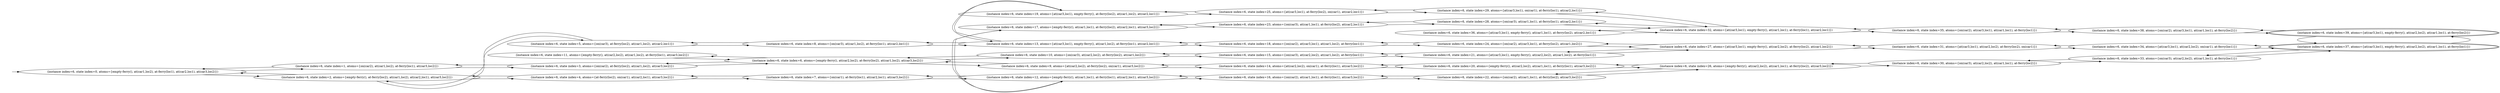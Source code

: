 digraph {
rankdir="LR"
s0[label="(instance index=6, state index=0, atoms={empty-ferry(), at(car1,loc2), at-ferry(loc1), at(car2,loc1), at(car3,loc2)})"]
s2[label="(instance index=6, state index=2, atoms={empty-ferry(), at-ferry(loc2), at(car1,loc2), at(car2,loc1), at(car3,loc2)})"]
s1[label="(instance index=6, state index=1, atoms={on(car2), at(car1,loc2), at-ferry(loc1), at(car3,loc2)})"]
s5[label="(instance index=6, state index=5, atoms={on(car3), at-ferry(loc2), at(car1,loc2), at(car2,loc1)})"]
s4[label="(instance index=6, state index=4, atoms={at-ferry(loc2), on(car1), at(car2,loc1), at(car3,loc2)})"]
s11[label="(instance index=6, state index=11, atoms={empty-ferry(), at(car2,loc2), at(car1,loc2), at-ferry(loc1), at(car3,loc2)})"]
s3[label="(instance index=6, state index=3, atoms={on(car2), at-ferry(loc2), at(car1,loc2), at(car3,loc2)})"]
s8[label="(instance index=6, state index=8, atoms={on(car3), at(car1,loc2), at-ferry(loc1), at(car2,loc1)})"]
s7[label="(instance index=6, state index=7, atoms={on(car1), at-ferry(loc1), at(car2,loc1), at(car3,loc2)})"]
s6[label="(instance index=6, state index=6, atoms={empty-ferry(), at(car2,loc2), at-ferry(loc2), at(car1,loc2), at(car3,loc2)})"]
s13[label="(instance index=6, state index=13, atoms={at(car3,loc1), empty-ferry(), at(car1,loc2), at-ferry(loc1), at(car2,loc1)})"]
s9[label="(instance index=6, state index=9, atoms={at(car2,loc2), at-ferry(loc2), on(car1), at(car3,loc2)})"]
s10[label="(instance index=6, state index=10, atoms={on(car3), at(car2,loc2), at-ferry(loc2), at(car1,loc2)})"]
s17[label="(instance index=6, state index=17, atoms={empty-ferry(), at(car1,loc1), at-ferry(loc2), at(car2,loc1), at(car3,loc2)})"]
s19[label="(instance index=6, state index=19, atoms={at(car3,loc1), empty-ferry(), at-ferry(loc2), at(car1,loc2), at(car2,loc1)})"]
s12[label="(instance index=6, state index=12, atoms={empty-ferry(), at(car1,loc1), at-ferry(loc1), at(car2,loc1), at(car3,loc2)})"]
s23[label="(instance index=6, state index=23, atoms={on(car3), at(car1,loc1), at-ferry(loc2), at(car2,loc1)})"]
s25[label="(instance index=6, state index=25, atoms={at(car3,loc1), at-ferry(loc2), on(car1), at(car2,loc1)})"]
s14[label="(instance index=6, state index=14, atoms={at(car2,loc2), on(car1), at-ferry(loc1), at(car3,loc2)})"]
s16[label="(instance index=6, state index=16, atoms={on(car2), at(car1,loc1), at-ferry(loc1), at(car3,loc2)})"]
s15[label="(instance index=6, state index=15, atoms={on(car3), at(car2,loc2), at(car1,loc2), at-ferry(loc1)})"]
s18[label="(instance index=6, state index=18, atoms={on(car2), at(car3,loc1), at(car1,loc2), at-ferry(loc1)})"]
s29[label="(instance index=6, state index=29, atoms={at(car3,loc1), on(car1), at-ferry(loc1), at(car2,loc1)})"]
s28[label="(instance index=6, state index=28, atoms={on(car3), at(car1,loc1), at-ferry(loc1), at(car2,loc1)})"]
s36[label="(instance index=6, state index=36, atoms={at(car3,loc1), empty-ferry(), at(car1,loc1), at-ferry(loc2), at(car2,loc1)})"]
s20[label="(instance index=6, state index=20, atoms={empty-ferry(), at(car2,loc2), at(car1,loc1), at-ferry(loc1), at(car3,loc2)})"]
s22[label="(instance index=6, state index=22, atoms={on(car2), at(car1,loc1), at-ferry(loc2), at(car3,loc2)})"]
s21[label="(instance index=6, state index=21, atoms={at(car3,loc1), empty-ferry(), at(car2,loc2), at(car1,loc2), at-ferry(loc1)})"]
s24[label="(instance index=6, state index=24, atoms={on(car2), at(car3,loc1), at-ferry(loc2), at(car1,loc2)})"]
s27[label="(instance index=6, state index=27, atoms={at(car3,loc1), empty-ferry(), at(car2,loc2), at-ferry(loc2), at(car1,loc2)})"]
s32[label="(instance index=6, state index=32, atoms={at(car3,loc1), empty-ferry(), at(car1,loc1), at-ferry(loc1), at(car2,loc1)})"]
s26[label="(instance index=6, state index=26, atoms={empty-ferry(), at(car2,loc2), at(car1,loc1), at-ferry(loc2), at(car3,loc2)})"]
s31[label="(instance index=6, state index=31, atoms={at(car3,loc1), at(car2,loc2), at-ferry(loc2), on(car1)})"]
s30[label="(instance index=6, state index=30, atoms={on(car3), at(car2,loc2), at(car1,loc1), at-ferry(loc2)})"]
s35[label="(instance index=6, state index=35, atoms={on(car2), at(car3,loc1), at(car1,loc1), at-ferry(loc1)})"]
s34[label="(instance index=6, state index=34, atoms={at(car3,loc1), at(car2,loc2), on(car1), at-ferry(loc1)})"]
s33[label="(instance index=6, state index=33, atoms={on(car3), at(car2,loc2), at(car1,loc1), at-ferry(loc1)})"]
s38[label="(instance index=6, state index=38, atoms={on(car2), at(car3,loc1), at(car1,loc1), at-ferry(loc2)})"]
s37[peripheries=2,label="(instance index=6, state index=37, atoms={at(car3,loc1), empty-ferry(), at(car2,loc2), at(car1,loc1), at-ferry(loc1)})"]
s39[peripheries=2,label="(instance index=6, state index=39, atoms={at(car3,loc1), empty-ferry(), at(car2,loc2), at(car1,loc1), at-ferry(loc2)})"]
Dangling [ label = "", style = invis ]
{ rank = same; Dangling }
Dangling -> s0
{ rank = same; s0}
{ rank = same; s2,s1}
{ rank = same; s5,s4,s11,s3}
{ rank = same; s8,s7,s6}
{ rank = same; s13,s9,s10,s17,s19,s12}
{ rank = same; s23,s25,s14,s16,s15,s18}
{ rank = same; s29,s28,s36,s20,s22,s21,s24}
{ rank = same; s27,s32,s26}
{ rank = same; s31,s30,s35}
{ rank = same; s34,s33,s38}
{ rank = same; s37,s39}
{
s0->s2
s0->s1
}
{
s2->s5
s2->s4
s2->s0
s1->s3
s1->s0
}
{
s5->s2
s5->s8
s4->s7
s4->s2
s11->s6
s3->s6
s3->s1
}
{
s8->s13
s8->s5
s7->s4
s7->s12
s6->s3
s6->s10
s6->s9
s6->s11
}
{
s13->s19
s13->s18
s13->s8
s9->s14
s9->s6
s10->s15
s10->s6
s17->s23
s17->s12
s19->s13
s19->s25
s12->s17
s12->s7
s12->s16
}
{
s23->s28
s23->s17
s25->s29
s25->s19
s14->s20
s14->s9
s16->s22
s16->s12
s15->s21
s15->s10
s18->s13
s18->s24
}
{
s29->s25
s29->s32
s28->s23
s28->s32
s36->s32
s20->s14
s20->s26
s22->s26
s22->s16
s21->s15
s21->s27
s24->s27
s24->s18
}
{
s27->s31
s27->s21
s27->s24
s32->s36
s32->s29
s32->s28
s32->s35
s26->s30
s26->s22
s26->s20
}
{
s31->s27
s31->s34
s30->s26
s30->s33
s35->s38
s35->s32
}
{
s34->s31
s34->s37
s33->s30
s33->s37
s38->s39
s38->s35
}
{
s37->s34
s37->s39
s37->s33
s39->s38
s39->s37
}
}

